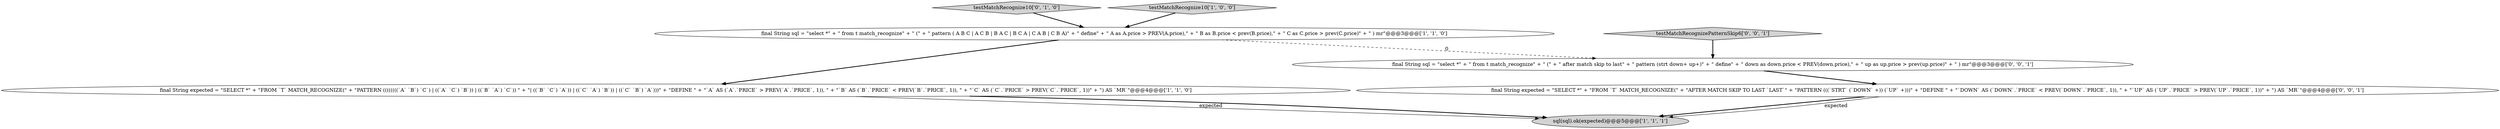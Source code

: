 digraph {
5 [style = filled, label = "final String sql = \"select *\" + \" from t match_recognize\" + \" (\" + \" after match skip to last\" + \" pattern (strt down+ up+)\" + \" define\" + \" down as down.price < PREV(down.price),\" + \" up as up.price > prev(up.price)\" + \" ) mr\"@@@3@@@['0', '0', '1']", fillcolor = white, shape = ellipse image = "AAA0AAABBB3BBB"];
4 [style = filled, label = "testMatchRecognize10['0', '1', '0']", fillcolor = lightgray, shape = diamond image = "AAA0AAABBB2BBB"];
7 [style = filled, label = "testMatchRecognizePatternSkip6['0', '0', '1']", fillcolor = lightgray, shape = diamond image = "AAA0AAABBB3BBB"];
6 [style = filled, label = "final String expected = \"SELECT *\" + \"FROM `T` MATCH_RECOGNIZE(\" + \"AFTER MATCH SKIP TO LAST `LAST`\" + \"PATTERN (((`STRT` (`DOWN` +)) (`UP` +)))\" + \"DEFINE \" + \"`DOWN` AS (`DOWN`.`PRICE` < PREV(`DOWN`.`PRICE`, 1)), \" + \"`UP` AS (`UP`.`PRICE` > PREV(`UP`.`PRICE`, 1))\" + \") AS `MR`\"@@@4@@@['0', '0', '1']", fillcolor = white, shape = ellipse image = "AAA0AAABBB3BBB"];
0 [style = filled, label = "sql(sql).ok(expected)@@@5@@@['1', '1', '1']", fillcolor = lightgray, shape = ellipse image = "AAA0AAABBB1BBB"];
1 [style = filled, label = "final String sql = \"select *\" + \" from t match_recognize\" + \" (\" + \" pattern ( A B C | A C B | B A C | B C A | C A B | C B A)\" + \" define\" + \" A as A.price > PREV(A.price),\" + \" B as B.price < prev(B.price),\" + \" C as C.price > prev(C.price)\" + \" ) mr\"@@@3@@@['1', '1', '0']", fillcolor = white, shape = ellipse image = "AAA0AAABBB1BBB"];
2 [style = filled, label = "final String expected = \"SELECT *\" + \"FROM `T` MATCH_RECOGNIZE(\" + \"PATTERN ((((((((`A` `B`) `C`) | ((`A` `C`) `B`)) | ((`B` `A`) `C`)) \" + \"| ((`B` `C`) `A`)) | ((`C` `A`) `B`)) | ((`C` `B`) `A`)))\" + \"DEFINE \" + \"`A` AS (`A`.`PRICE` > PREV(`A`.`PRICE`, 1)), \" + \"`B` AS (`B`.`PRICE` < PREV(`B`.`PRICE`, 1)), \" + \"`C` AS (`C`.`PRICE` > PREV(`C`.`PRICE`, 1))\" + \") AS `MR`\"@@@4@@@['1', '1', '0']", fillcolor = white, shape = ellipse image = "AAA0AAABBB1BBB"];
3 [style = filled, label = "testMatchRecognize10['1', '0', '0']", fillcolor = lightgray, shape = diamond image = "AAA0AAABBB1BBB"];
2->0 [style = solid, label="expected"];
4->1 [style = bold, label=""];
2->0 [style = bold, label=""];
1->2 [style = bold, label=""];
6->0 [style = bold, label=""];
7->5 [style = bold, label=""];
6->0 [style = solid, label="expected"];
5->6 [style = bold, label=""];
1->5 [style = dashed, label="0"];
3->1 [style = bold, label=""];
}
